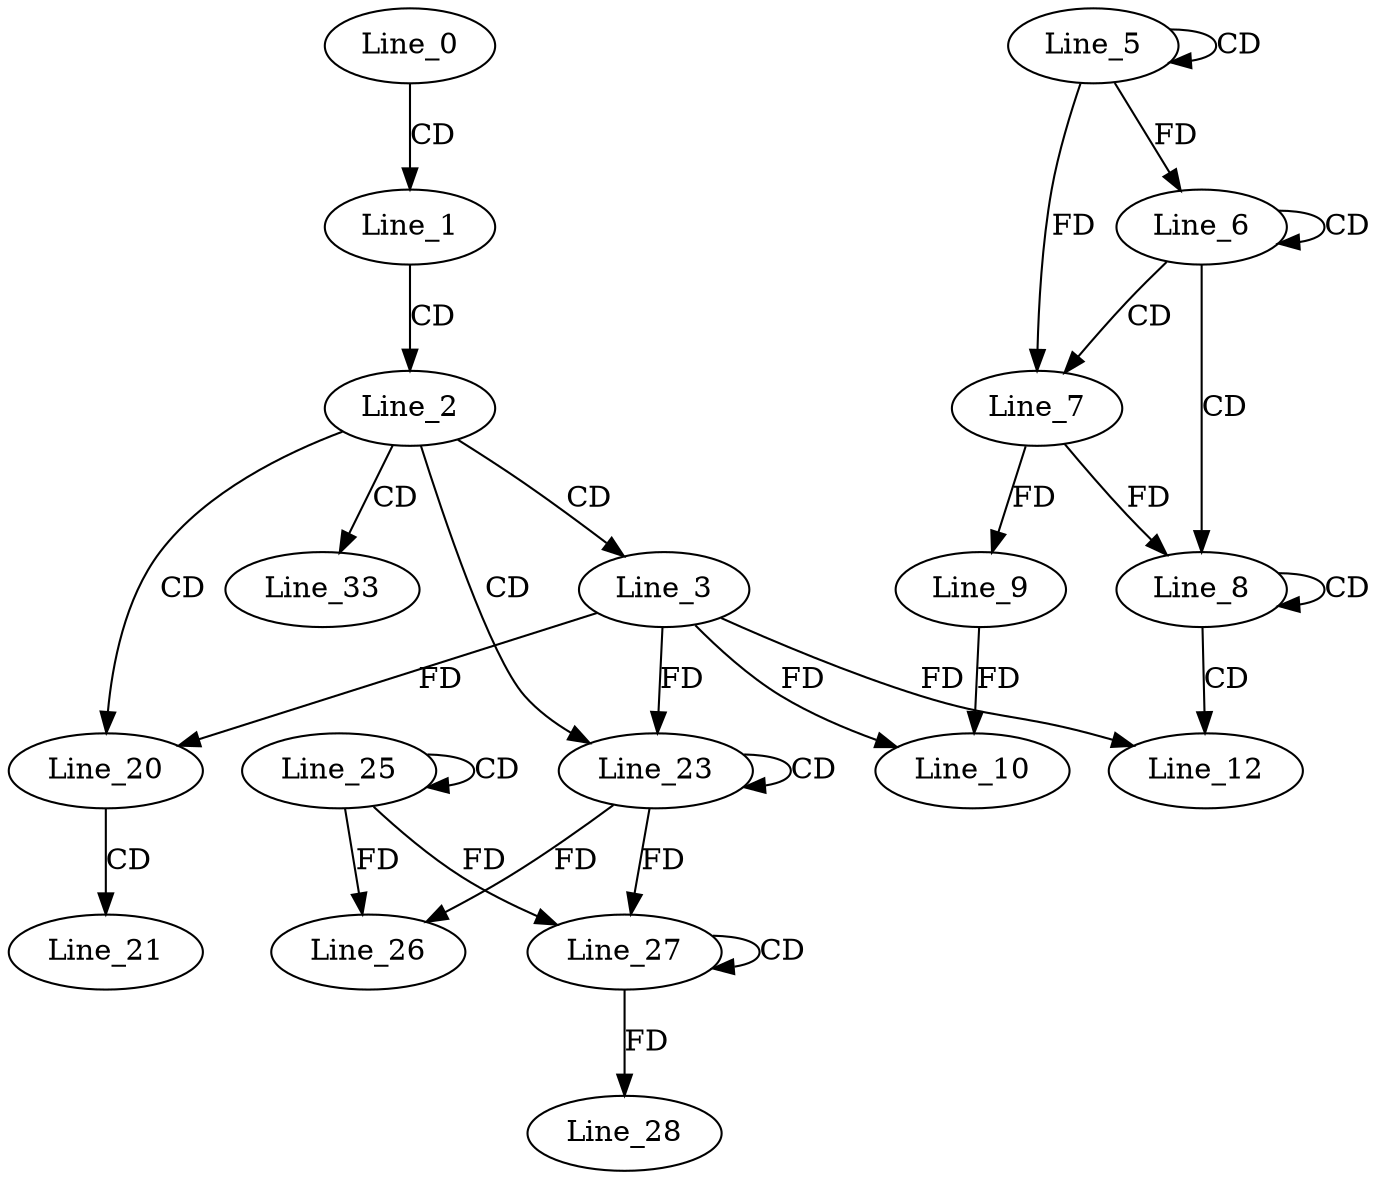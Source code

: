 digraph G {
  Line_0;
  Line_1;
  Line_2;
  Line_3;
  Line_5;
  Line_5;
  Line_6;
  Line_6;
  Line_7;
  Line_7;
  Line_8;
  Line_8;
  Line_8;
  Line_9;
  Line_10;
  Line_9;
  Line_10;
  Line_12;
  Line_20;
  Line_20;
  Line_21;
  Line_23;
  Line_23;
  Line_25;
  Line_25;
  Line_26;
  Line_26;
  Line_27;
  Line_27;
  Line_27;
  Line_28;
  Line_33;
  Line_0 -> Line_1 [ label="CD" ];
  Line_1 -> Line_2 [ label="CD" ];
  Line_2 -> Line_3 [ label="CD" ];
  Line_5 -> Line_5 [ label="CD" ];
  Line_6 -> Line_6 [ label="CD" ];
  Line_5 -> Line_6 [ label="FD" ];
  Line_6 -> Line_7 [ label="CD" ];
  Line_5 -> Line_7 [ label="FD" ];
  Line_6 -> Line_8 [ label="CD" ];
  Line_8 -> Line_8 [ label="CD" ];
  Line_7 -> Line_8 [ label="FD" ];
  Line_7 -> Line_9 [ label="FD" ];
  Line_3 -> Line_10 [ label="FD" ];
  Line_9 -> Line_10 [ label="FD" ];
  Line_8 -> Line_12 [ label="CD" ];
  Line_3 -> Line_12 [ label="FD" ];
  Line_2 -> Line_20 [ label="CD" ];
  Line_3 -> Line_20 [ label="FD" ];
  Line_20 -> Line_21 [ label="CD" ];
  Line_2 -> Line_23 [ label="CD" ];
  Line_23 -> Line_23 [ label="CD" ];
  Line_3 -> Line_23 [ label="FD" ];
  Line_25 -> Line_25 [ label="CD" ];
  Line_25 -> Line_26 [ label="FD" ];
  Line_23 -> Line_26 [ label="FD" ];
  Line_27 -> Line_27 [ label="CD" ];
  Line_25 -> Line_27 [ label="FD" ];
  Line_23 -> Line_27 [ label="FD" ];
  Line_27 -> Line_28 [ label="FD" ];
  Line_2 -> Line_33 [ label="CD" ];
}
